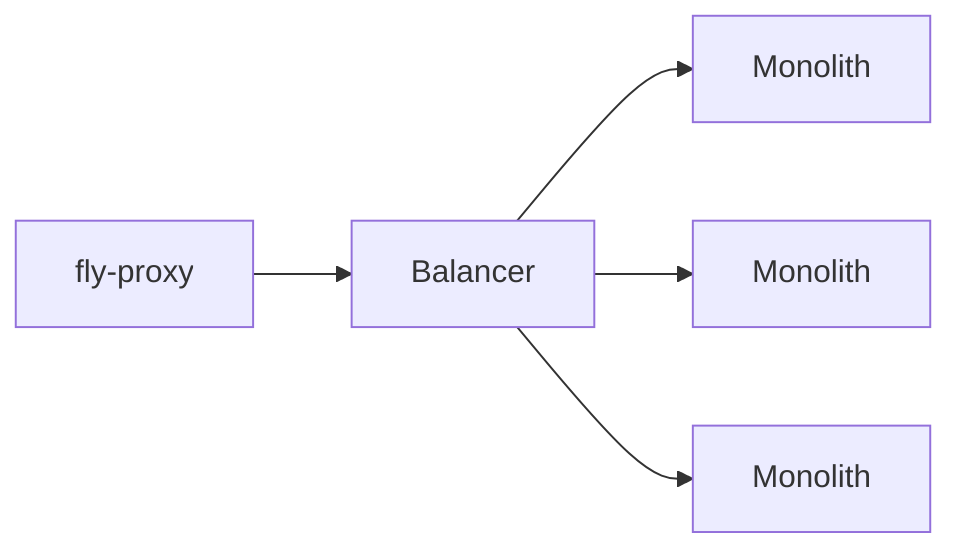 flowchart LR
    fly-proxy --> Balancer

    A[Monolith]
    B[Monolith]
    C[Monolith]

    Balancer --> A
    Balancer --> B
    Balancer --> C